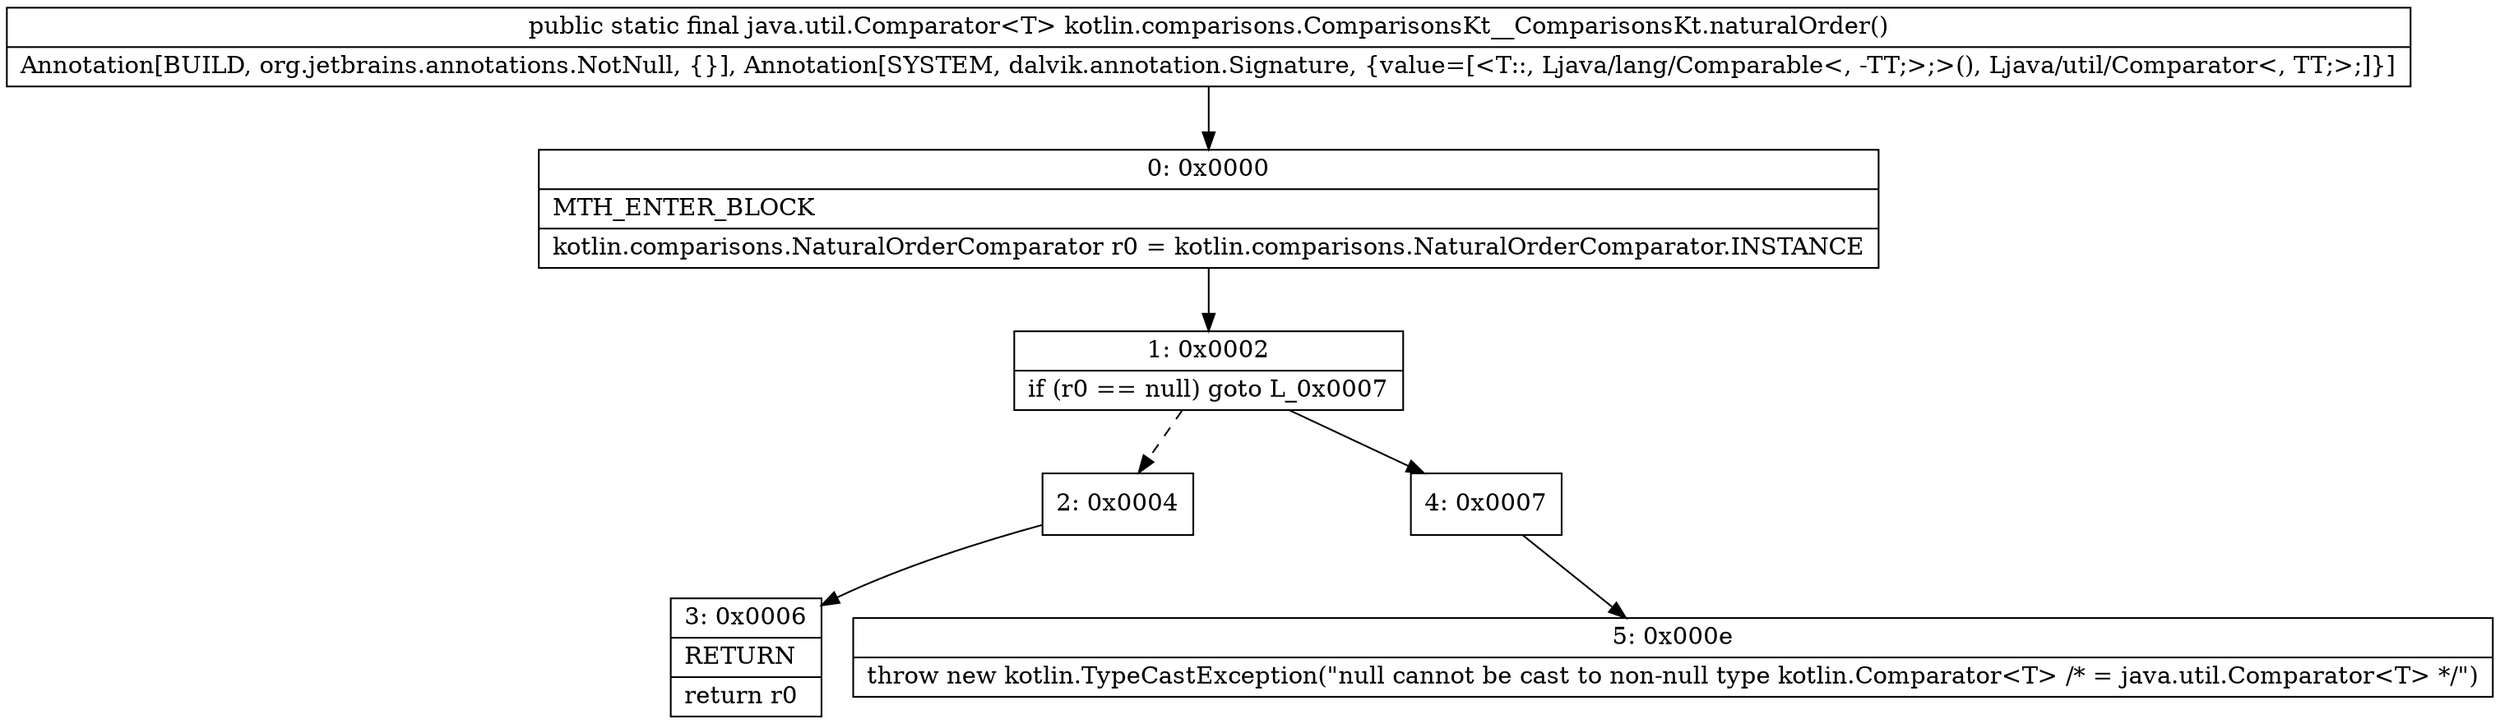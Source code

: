 digraph "CFG forkotlin.comparisons.ComparisonsKt__ComparisonsKt.naturalOrder()Ljava\/util\/Comparator;" {
Node_0 [shape=record,label="{0\:\ 0x0000|MTH_ENTER_BLOCK\l|kotlin.comparisons.NaturalOrderComparator r0 = kotlin.comparisons.NaturalOrderComparator.INSTANCE\l}"];
Node_1 [shape=record,label="{1\:\ 0x0002|if (r0 == null) goto L_0x0007\l}"];
Node_2 [shape=record,label="{2\:\ 0x0004}"];
Node_3 [shape=record,label="{3\:\ 0x0006|RETURN\l|return r0\l}"];
Node_4 [shape=record,label="{4\:\ 0x0007}"];
Node_5 [shape=record,label="{5\:\ 0x000e|throw new kotlin.TypeCastException(\"null cannot be cast to non\-null type kotlin.Comparator\<T\> \/* = java.util.Comparator\<T\> *\/\")\l}"];
MethodNode[shape=record,label="{public static final java.util.Comparator\<T\> kotlin.comparisons.ComparisonsKt__ComparisonsKt.naturalOrder()  | Annotation[BUILD, org.jetbrains.annotations.NotNull, \{\}], Annotation[SYSTEM, dalvik.annotation.Signature, \{value=[\<T::, Ljava\/lang\/Comparable\<, \-TT;\>;\>(), Ljava\/util\/Comparator\<, TT;\>;]\}]\l}"];
MethodNode -> Node_0;
Node_0 -> Node_1;
Node_1 -> Node_2[style=dashed];
Node_1 -> Node_4;
Node_2 -> Node_3;
Node_4 -> Node_5;
}

